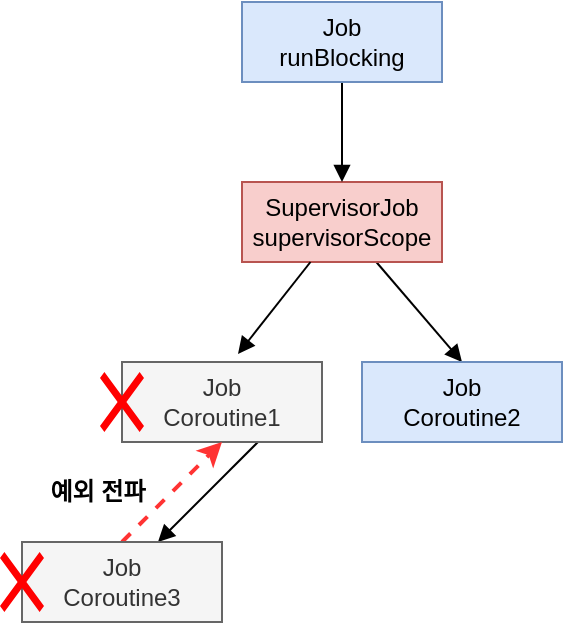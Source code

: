 <mxfile version="26.1.1">
  <diagram name="Page-1" id="jOqNXSZtbOvYi4SQ1b3N">
    <mxGraphModel dx="1114" dy="878" grid="1" gridSize="10" guides="1" tooltips="1" connect="1" arrows="1" fold="1" page="1" pageScale="1" pageWidth="827" pageHeight="1169" math="0" shadow="0">
      <root>
        <mxCell id="0" />
        <mxCell id="1" parent="0" />
        <mxCell id="C2W3aRD4tcx5V17Sz1x4-1" style="rounded=0;orthogonalLoop=1;jettySize=auto;html=1;entryX=0.5;entryY=0;entryDx=0;entryDy=0;endArrow=block;endFill=1;" edge="1" parent="1" source="C2W3aRD4tcx5V17Sz1x4-2" target="C2W3aRD4tcx5V17Sz1x4-7">
          <mxGeometry relative="1" as="geometry" />
        </mxCell>
        <mxCell id="C2W3aRD4tcx5V17Sz1x4-2" value="SupervisorJob&lt;div&gt;supervisorScope&lt;/div&gt;" style="rounded=0;whiteSpace=wrap;html=1;fillColor=#f8cecc;strokeColor=#b85450;" vertex="1" parent="1">
          <mxGeometry x="260" y="200" width="100" height="40" as="geometry" />
        </mxCell>
        <mxCell id="C2W3aRD4tcx5V17Sz1x4-3" style="edgeStyle=orthogonalEdgeStyle;rounded=0;orthogonalLoop=1;jettySize=auto;html=1;entryX=0.5;entryY=0;entryDx=0;entryDy=0;endArrow=block;endFill=1;" edge="1" parent="1" source="C2W3aRD4tcx5V17Sz1x4-4" target="C2W3aRD4tcx5V17Sz1x4-2">
          <mxGeometry relative="1" as="geometry" />
        </mxCell>
        <mxCell id="C2W3aRD4tcx5V17Sz1x4-4" value="Job&lt;div&gt;runBlocking&lt;/div&gt;" style="rounded=0;whiteSpace=wrap;html=1;fillColor=#dae8fc;strokeColor=#6c8ebf;" vertex="1" parent="1">
          <mxGeometry x="260" y="110" width="100" height="40" as="geometry" />
        </mxCell>
        <mxCell id="C2W3aRD4tcx5V17Sz1x4-5" style="rounded=0;orthogonalLoop=1;jettySize=auto;html=1;entryX=0.5;entryY=0;entryDx=0;entryDy=0;endArrow=block;endFill=1;exitX=0.5;exitY=1;exitDx=0;exitDy=0;" edge="1" parent="1">
          <mxGeometry relative="1" as="geometry">
            <mxPoint x="268" y="330" as="sourcePoint" />
            <mxPoint x="218" y="380" as="targetPoint" />
          </mxGeometry>
        </mxCell>
        <mxCell id="C2W3aRD4tcx5V17Sz1x4-6" value="Job&lt;div&gt;Coroutine1&lt;/div&gt;" style="rounded=0;whiteSpace=wrap;html=1;fillColor=#f5f5f5;fontColor=#333333;strokeColor=#666666;" vertex="1" parent="1">
          <mxGeometry x="200" y="290" width="100" height="40" as="geometry" />
        </mxCell>
        <mxCell id="C2W3aRD4tcx5V17Sz1x4-7" value="Job&lt;div&gt;Coroutine2&lt;/div&gt;" style="rounded=0;whiteSpace=wrap;html=1;fillColor=#dae8fc;strokeColor=#6c8ebf;" vertex="1" parent="1">
          <mxGeometry x="320" y="290" width="100" height="40" as="geometry" />
        </mxCell>
        <mxCell id="C2W3aRD4tcx5V17Sz1x4-8" style="rounded=0;orthogonalLoop=1;jettySize=auto;html=1;entryX=0.5;entryY=1;entryDx=0;entryDy=0;exitX=0.5;exitY=0;exitDx=0;exitDy=0;dashed=1;strokeColor=#FF3333;strokeWidth=2;" edge="1" parent="1" source="C2W3aRD4tcx5V17Sz1x4-9" target="C2W3aRD4tcx5V17Sz1x4-6">
          <mxGeometry relative="1" as="geometry" />
        </mxCell>
        <mxCell id="C2W3aRD4tcx5V17Sz1x4-9" value="Job&lt;div&gt;Coroutine3&lt;/div&gt;" style="rounded=0;whiteSpace=wrap;html=1;fillColor=#f5f5f5;fontColor=#333333;strokeColor=#666666;" vertex="1" parent="1">
          <mxGeometry x="150" y="380" width="100" height="40" as="geometry" />
        </mxCell>
        <mxCell id="C2W3aRD4tcx5V17Sz1x4-10" style="rounded=0;orthogonalLoop=1;jettySize=auto;html=1;entryX=0.58;entryY=-0.1;entryDx=0;entryDy=0;entryPerimeter=0;endArrow=block;endFill=1;" edge="1" parent="1" source="C2W3aRD4tcx5V17Sz1x4-2" target="C2W3aRD4tcx5V17Sz1x4-6">
          <mxGeometry relative="1" as="geometry" />
        </mxCell>
        <mxCell id="C2W3aRD4tcx5V17Sz1x4-11" value="예외 전파" style="text;html=1;align=center;verticalAlign=middle;whiteSpace=wrap;rounded=0;fontStyle=1" vertex="1" parent="1">
          <mxGeometry x="158" y="340" width="60" height="30" as="geometry" />
        </mxCell>
        <mxCell id="C2W3aRD4tcx5V17Sz1x4-12" value="" style="shape=mxgraph.mockup.markup.redX;fillColor=#ff0000;html=1;shadow=0;whiteSpace=wrap;strokeColor=none;" vertex="1" parent="1">
          <mxGeometry x="189" y="295" width="22" height="30" as="geometry" />
        </mxCell>
        <mxCell id="C2W3aRD4tcx5V17Sz1x4-13" value="" style="shape=mxgraph.mockup.markup.redX;fillColor=#ff0000;html=1;shadow=0;whiteSpace=wrap;strokeColor=none;" vertex="1" parent="1">
          <mxGeometry x="139" y="385" width="22" height="30" as="geometry" />
        </mxCell>
      </root>
    </mxGraphModel>
  </diagram>
</mxfile>
